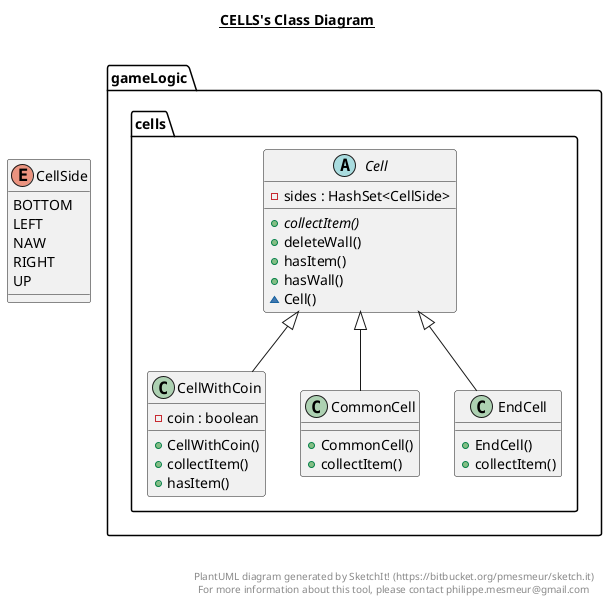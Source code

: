 @startuml

title __CELLS's Class Diagram__\n


        abstract class gameLogic.cells.Cell {
            - sides : HashSet<CellSide>
            {abstract} + collectItem()
            + deleteWall()
            + hasItem()
            + hasWall()
            ~ Cell()
        }



        enum CellSide {
          BOTTOM
          LEFT
          NAW
          RIGHT
          UP
        }



        class gameLogic.cells.CellWithCoin {
            - coin : boolean
            + CellWithCoin()
            + collectItem()
            + hasItem()
        }

  

        class gameLogic.cells.CommonCell {
            + CommonCell()
            + collectItem()
        }

  

        class gameLogic.cells.EndCell {
            + EndCell()
            + collectItem()
        }


  gameLogic.cells.CellWithCoin -up-|> gameLogic.cells.Cell
  gameLogic.cells.CommonCell -up-|> gameLogic.cells.Cell
  gameLogic.cells.EndCell -up-|> gameLogic.cells.Cell


right footer


PlantUML diagram generated by SketchIt! (https://bitbucket.org/pmesmeur/sketch.it)
For more information about this tool, please contact philippe.mesmeur@gmail.com
endfooter

@enduml
